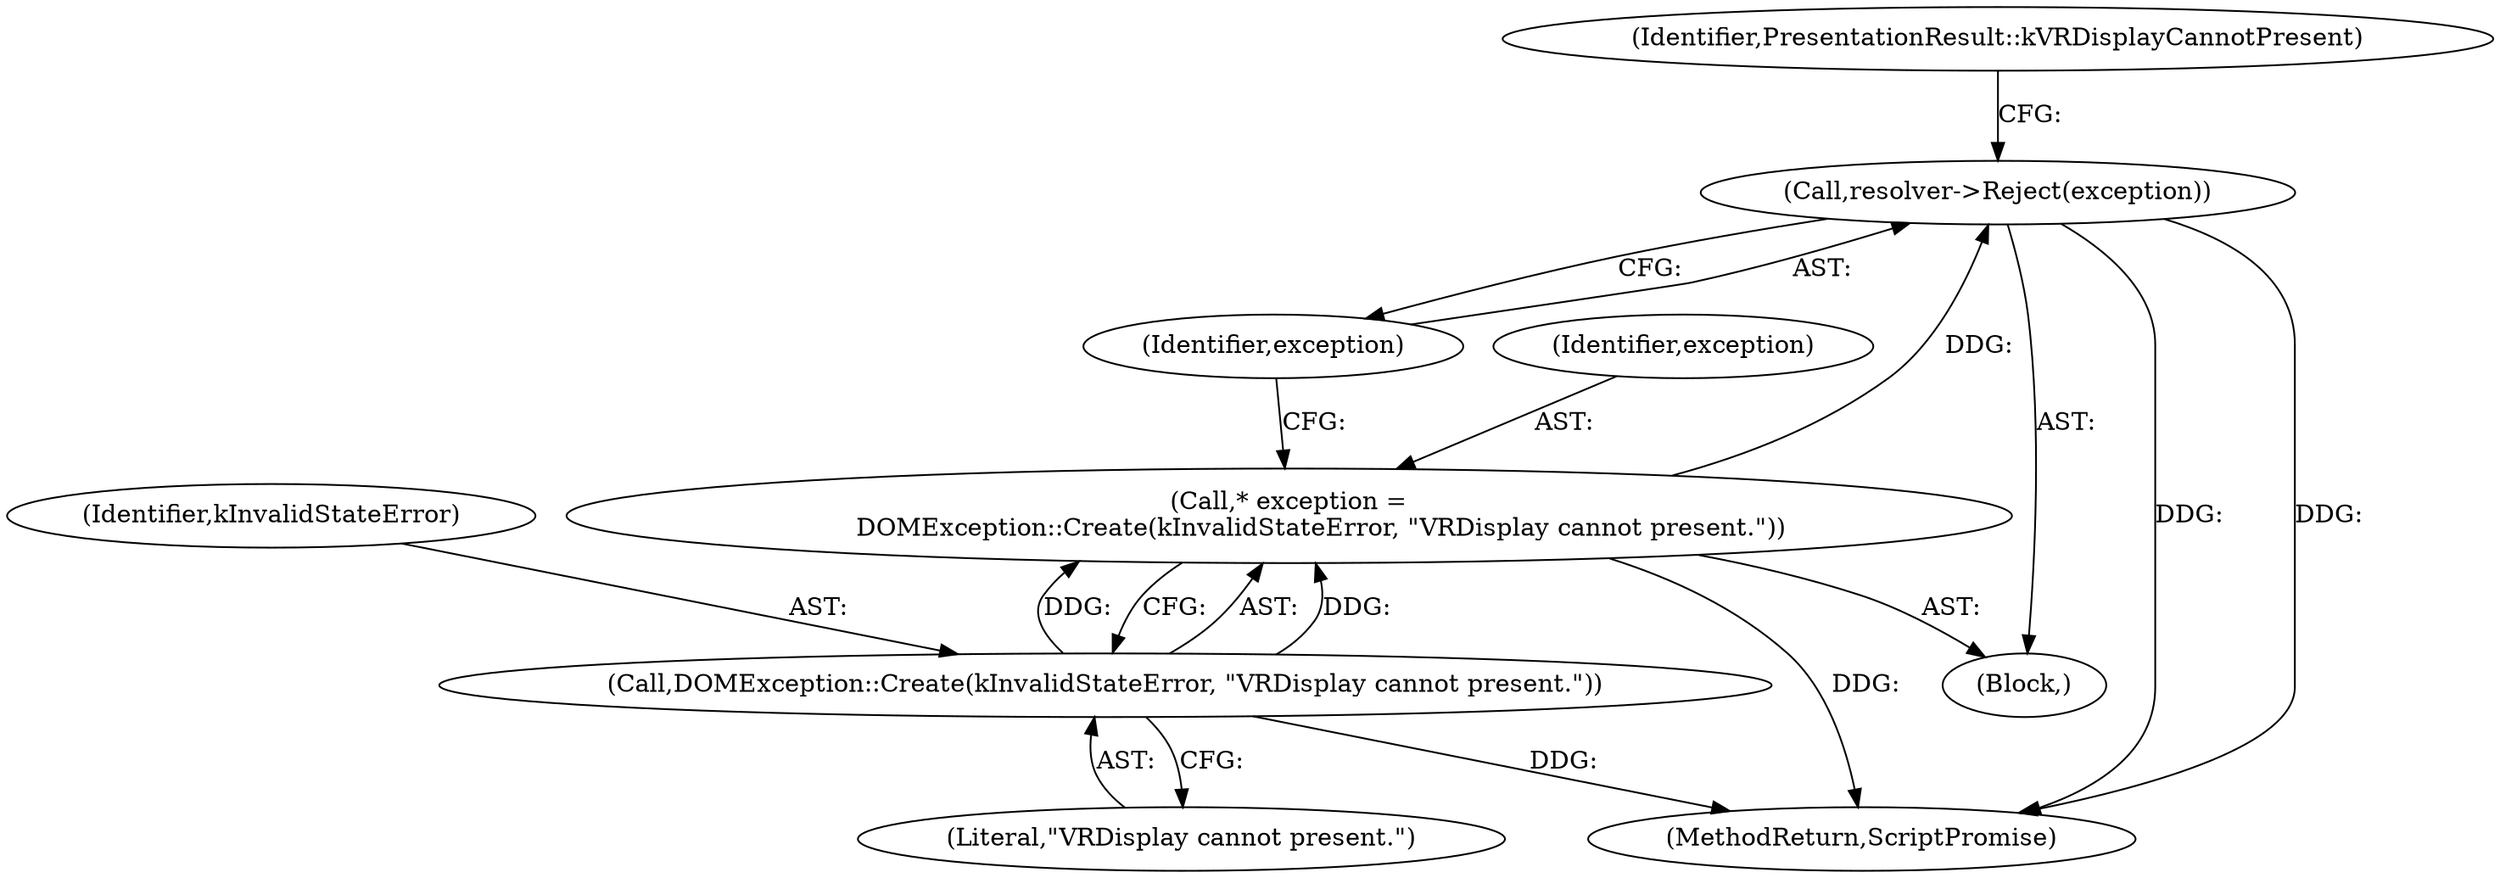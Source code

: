 digraph "0_Chrome_262e77a72493e36e8006aeeba1c7497a42ee5ad9_11@pointer" {
"1000144" [label="(Call,resolver->Reject(exception))"];
"1000139" [label="(Call,* exception =\n        DOMException::Create(kInvalidStateError, \"VRDisplay cannot present.\"))"];
"1000141" [label="(Call,DOMException::Create(kInvalidStateError, \"VRDisplay cannot present.\"))"];
"1000142" [label="(Identifier,kInvalidStateError)"];
"1000143" [label="(Literal,\"VRDisplay cannot present.\")"];
"1000145" [label="(Identifier,exception)"];
"1000137" [label="(Block,)"];
"1000339" [label="(MethodReturn,ScriptPromise)"];
"1000140" [label="(Identifier,exception)"];
"1000141" [label="(Call,DOMException::Create(kInvalidStateError, \"VRDisplay cannot present.\"))"];
"1000139" [label="(Call,* exception =\n        DOMException::Create(kInvalidStateError, \"VRDisplay cannot present.\"))"];
"1000144" [label="(Call,resolver->Reject(exception))"];
"1000147" [label="(Identifier,PresentationResult::kVRDisplayCannotPresent)"];
"1000144" -> "1000137"  [label="AST: "];
"1000144" -> "1000145"  [label="CFG: "];
"1000145" -> "1000144"  [label="AST: "];
"1000147" -> "1000144"  [label="CFG: "];
"1000144" -> "1000339"  [label="DDG: "];
"1000144" -> "1000339"  [label="DDG: "];
"1000139" -> "1000144"  [label="DDG: "];
"1000139" -> "1000137"  [label="AST: "];
"1000139" -> "1000141"  [label="CFG: "];
"1000140" -> "1000139"  [label="AST: "];
"1000141" -> "1000139"  [label="AST: "];
"1000145" -> "1000139"  [label="CFG: "];
"1000139" -> "1000339"  [label="DDG: "];
"1000141" -> "1000139"  [label="DDG: "];
"1000141" -> "1000139"  [label="DDG: "];
"1000141" -> "1000143"  [label="CFG: "];
"1000142" -> "1000141"  [label="AST: "];
"1000143" -> "1000141"  [label="AST: "];
"1000141" -> "1000339"  [label="DDG: "];
}
